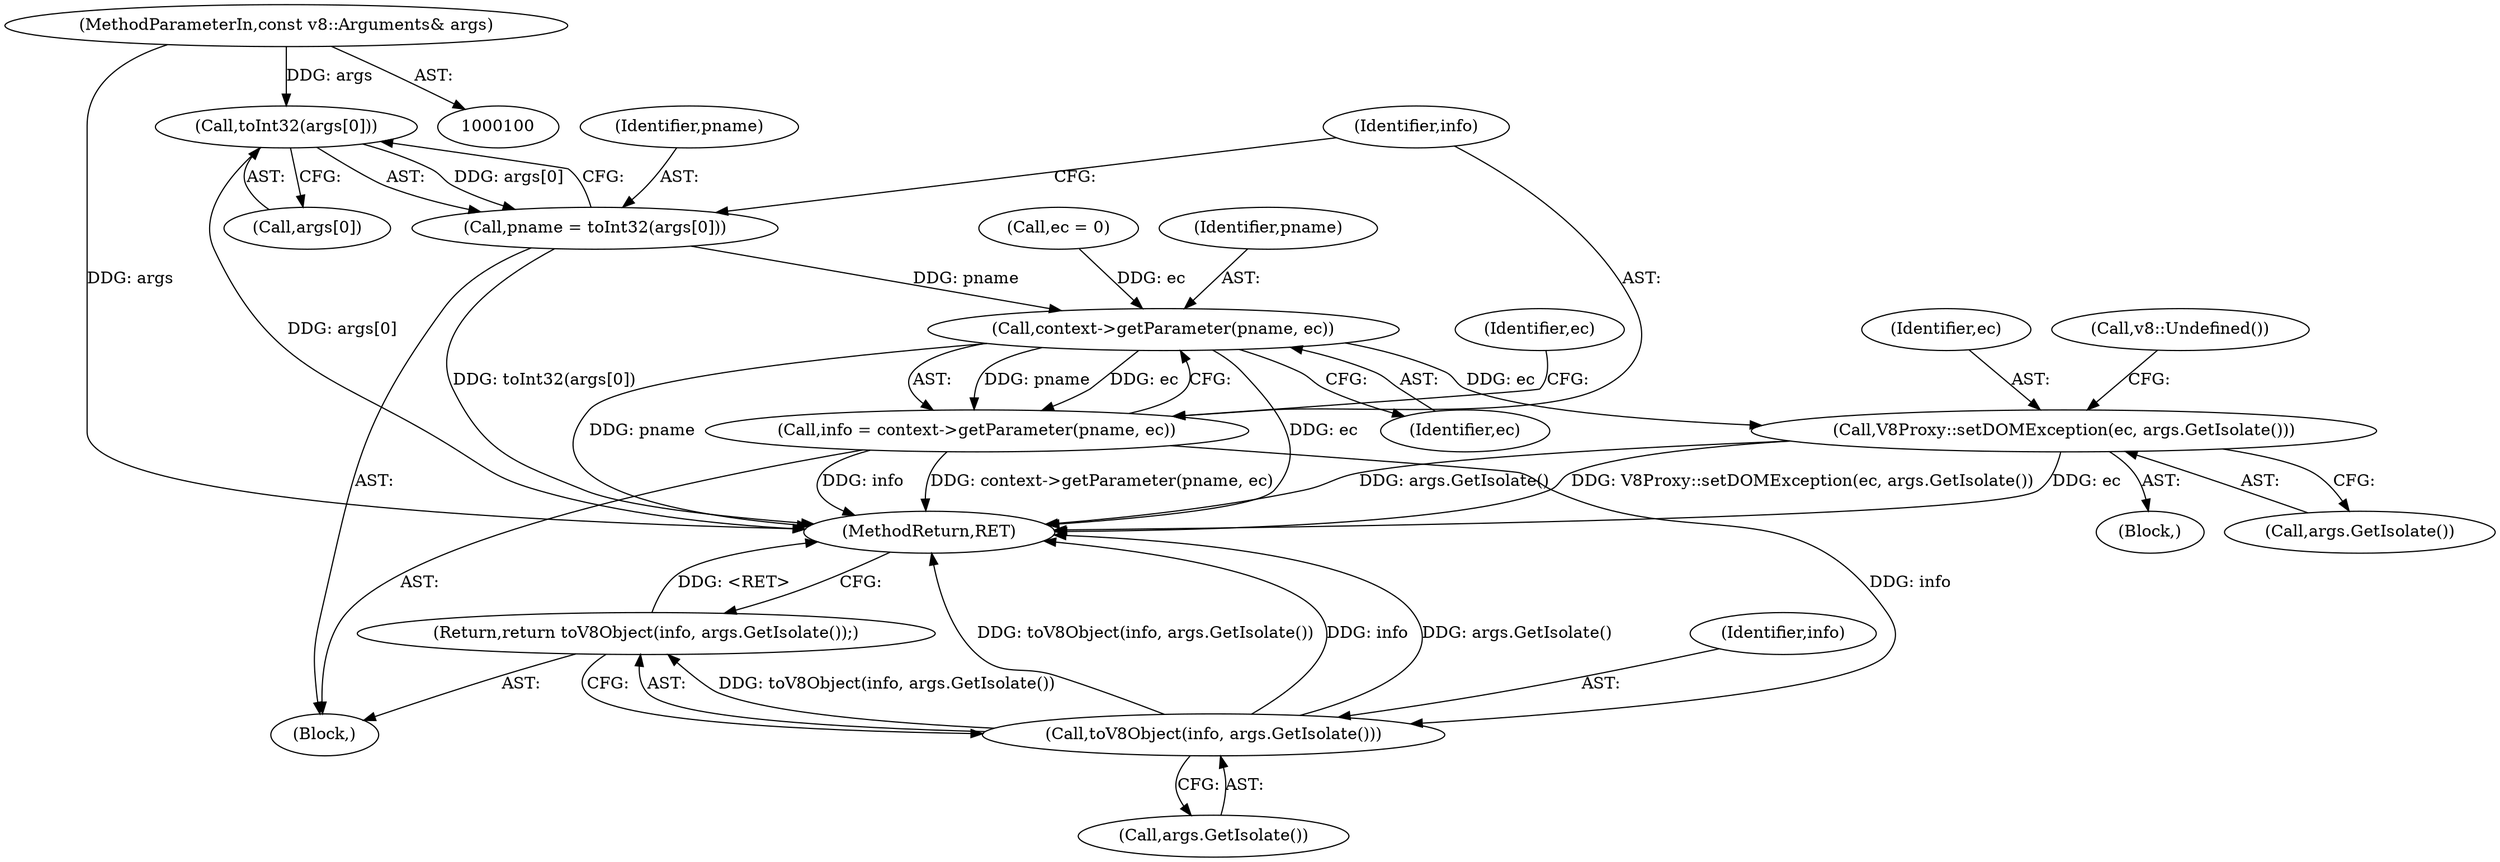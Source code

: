 digraph "0_Chrome_e9372a1bfd3588a80fcf49aa07321f0971dd6091_58@array" {
"1000124" [label="(Call,toInt32(args[0]))"];
"1000101" [label="(MethodParameterIn,const v8::Arguments& args)"];
"1000122" [label="(Call,pname = toInt32(args[0]))"];
"1000131" [label="(Call,context->getParameter(pname, ec))"];
"1000129" [label="(Call,info = context->getParameter(pname, ec))"];
"1000143" [label="(Call,toV8Object(info, args.GetIsolate()))"];
"1000142" [label="(Return,return toV8Object(info, args.GetIsolate());)"];
"1000137" [label="(Call,V8Proxy::setDOMException(ec, args.GetIsolate()))"];
"1000101" [label="(MethodParameterIn,const v8::Arguments& args)"];
"1000141" [label="(Call,v8::Undefined())"];
"1000142" [label="(Return,return toV8Object(info, args.GetIsolate());)"];
"1000138" [label="(Identifier,ec)"];
"1000123" [label="(Identifier,pname)"];
"1000136" [label="(Block,)"];
"1000129" [label="(Call,info = context->getParameter(pname, ec))"];
"1000135" [label="(Identifier,ec)"];
"1000113" [label="(Call,ec = 0)"];
"1000131" [label="(Call,context->getParameter(pname, ec))"];
"1000133" [label="(Identifier,ec)"];
"1000145" [label="(Call,args.GetIsolate())"];
"1000122" [label="(Call,pname = toInt32(args[0]))"];
"1000102" [label="(Block,)"];
"1000132" [label="(Identifier,pname)"];
"1000125" [label="(Call,args[0])"];
"1000139" [label="(Call,args.GetIsolate())"];
"1000137" [label="(Call,V8Proxy::setDOMException(ec, args.GetIsolate()))"];
"1000146" [label="(MethodReturn,RET)"];
"1000130" [label="(Identifier,info)"];
"1000143" [label="(Call,toV8Object(info, args.GetIsolate()))"];
"1000124" [label="(Call,toInt32(args[0]))"];
"1000144" [label="(Identifier,info)"];
"1000124" -> "1000122"  [label="AST: "];
"1000124" -> "1000125"  [label="CFG: "];
"1000125" -> "1000124"  [label="AST: "];
"1000122" -> "1000124"  [label="CFG: "];
"1000124" -> "1000146"  [label="DDG: args[0]"];
"1000124" -> "1000122"  [label="DDG: args[0]"];
"1000101" -> "1000124"  [label="DDG: args"];
"1000101" -> "1000100"  [label="AST: "];
"1000101" -> "1000146"  [label="DDG: args"];
"1000122" -> "1000102"  [label="AST: "];
"1000123" -> "1000122"  [label="AST: "];
"1000130" -> "1000122"  [label="CFG: "];
"1000122" -> "1000146"  [label="DDG: toInt32(args[0])"];
"1000122" -> "1000131"  [label="DDG: pname"];
"1000131" -> "1000129"  [label="AST: "];
"1000131" -> "1000133"  [label="CFG: "];
"1000132" -> "1000131"  [label="AST: "];
"1000133" -> "1000131"  [label="AST: "];
"1000129" -> "1000131"  [label="CFG: "];
"1000131" -> "1000146"  [label="DDG: ec"];
"1000131" -> "1000146"  [label="DDG: pname"];
"1000131" -> "1000129"  [label="DDG: pname"];
"1000131" -> "1000129"  [label="DDG: ec"];
"1000113" -> "1000131"  [label="DDG: ec"];
"1000131" -> "1000137"  [label="DDG: ec"];
"1000129" -> "1000102"  [label="AST: "];
"1000130" -> "1000129"  [label="AST: "];
"1000135" -> "1000129"  [label="CFG: "];
"1000129" -> "1000146"  [label="DDG: info"];
"1000129" -> "1000146"  [label="DDG: context->getParameter(pname, ec)"];
"1000129" -> "1000143"  [label="DDG: info"];
"1000143" -> "1000142"  [label="AST: "];
"1000143" -> "1000145"  [label="CFG: "];
"1000144" -> "1000143"  [label="AST: "];
"1000145" -> "1000143"  [label="AST: "];
"1000142" -> "1000143"  [label="CFG: "];
"1000143" -> "1000146"  [label="DDG: info"];
"1000143" -> "1000146"  [label="DDG: toV8Object(info, args.GetIsolate())"];
"1000143" -> "1000146"  [label="DDG: args.GetIsolate()"];
"1000143" -> "1000142"  [label="DDG: toV8Object(info, args.GetIsolate())"];
"1000142" -> "1000102"  [label="AST: "];
"1000146" -> "1000142"  [label="CFG: "];
"1000142" -> "1000146"  [label="DDG: <RET>"];
"1000137" -> "1000136"  [label="AST: "];
"1000137" -> "1000139"  [label="CFG: "];
"1000138" -> "1000137"  [label="AST: "];
"1000139" -> "1000137"  [label="AST: "];
"1000141" -> "1000137"  [label="CFG: "];
"1000137" -> "1000146"  [label="DDG: ec"];
"1000137" -> "1000146"  [label="DDG: args.GetIsolate()"];
"1000137" -> "1000146"  [label="DDG: V8Proxy::setDOMException(ec, args.GetIsolate())"];
}
